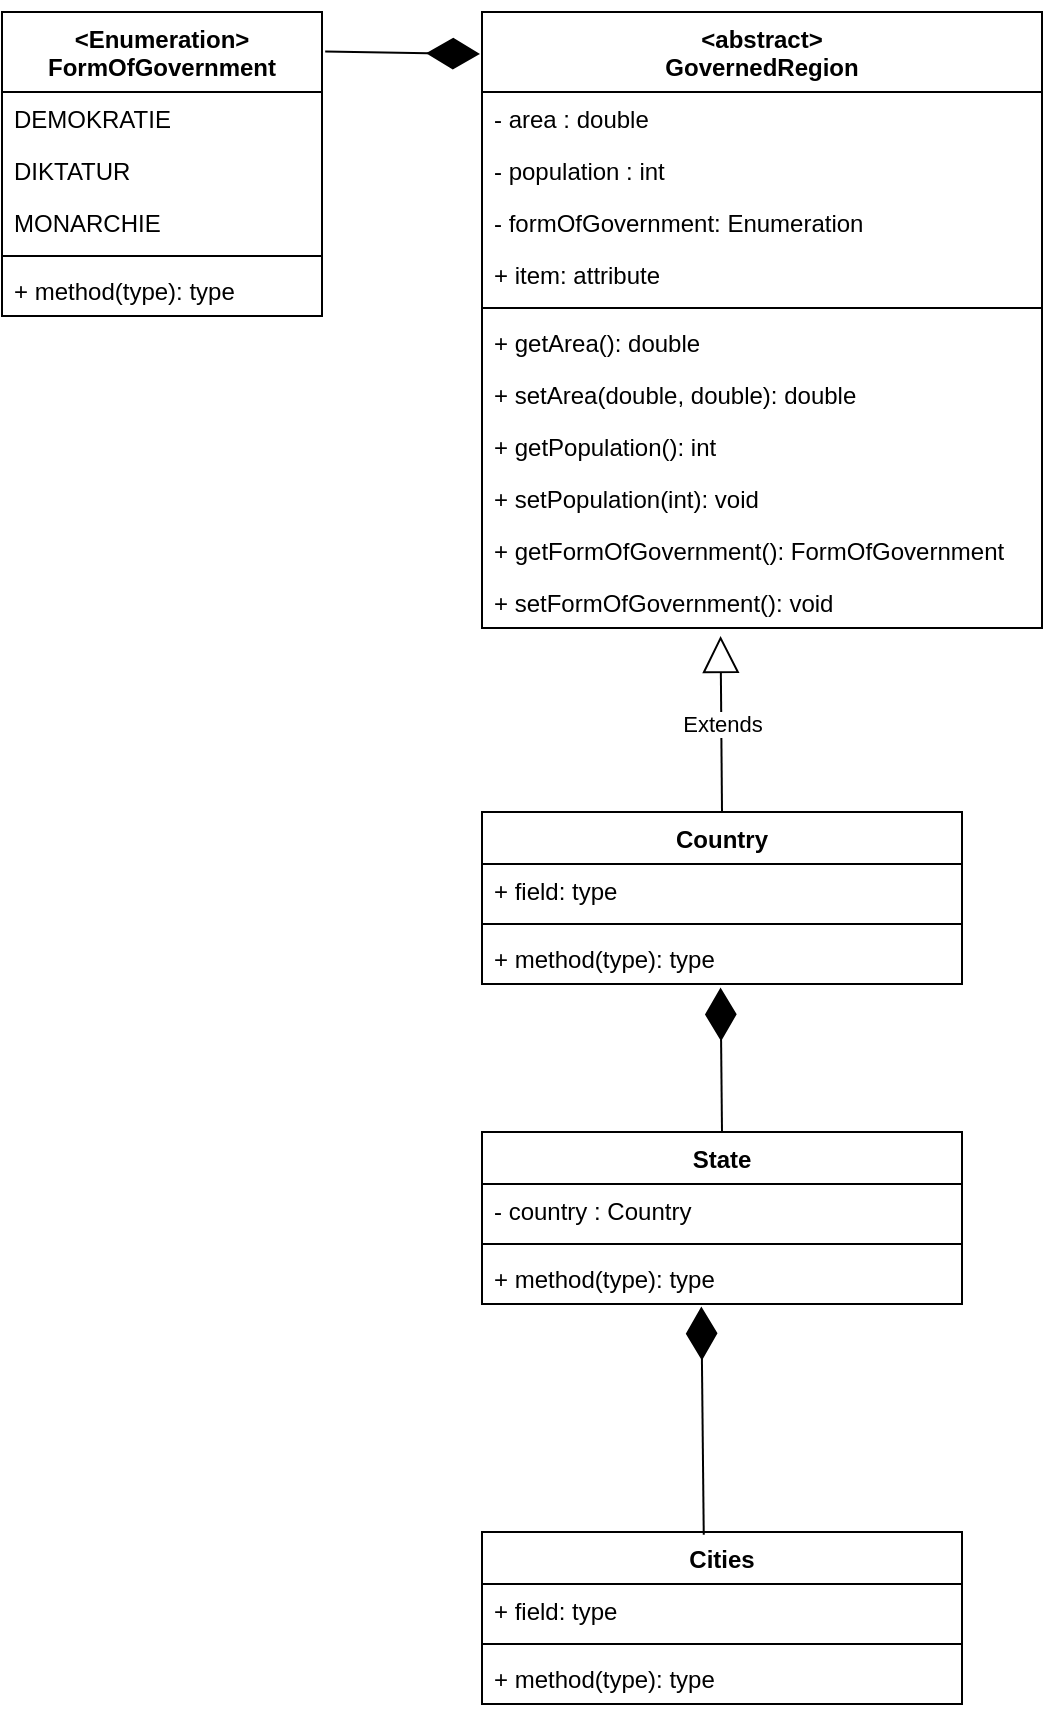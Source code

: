 <mxfile version="13.6.2" type="device"><diagram id="H8OcEpr4eDoZcg1kyvLz" name="Page-1"><mxGraphModel dx="1002" dy="581" grid="1" gridSize="10" guides="1" tooltips="1" connect="1" arrows="1" fold="1" page="1" pageScale="1" pageWidth="827" pageHeight="1169" math="0" shadow="0"><root><mxCell id="0"/><mxCell id="1" parent="0"/><mxCell id="SK5qnF1IGo1dJ5Q3ZzqB-13" value="" style="endArrow=diamondThin;endFill=1;endSize=24;html=1;exitX=1.01;exitY=0.13;exitDx=0;exitDy=0;exitPerimeter=0;" edge="1" parent="1" source="SK5qnF1IGo1dJ5Q3ZzqB-9"><mxGeometry width="160" relative="1" as="geometry"><mxPoint x="320" y="223" as="sourcePoint"/><mxPoint x="399" y="221" as="targetPoint"/></mxGeometry></mxCell><mxCell id="SK5qnF1IGo1dJ5Q3ZzqB-9" value="&lt;Enumeration&gt;&#10;FormOfGovernment&#10;" style="swimlane;fontStyle=1;align=center;verticalAlign=top;childLayout=stackLayout;horizontal=1;startSize=40;horizontalStack=0;resizeParent=1;resizeParentMax=0;resizeLast=0;collapsible=1;marginBottom=0;" vertex="1" parent="1"><mxGeometry x="160" y="200" width="160" height="152" as="geometry"/></mxCell><mxCell id="SK5qnF1IGo1dJ5Q3ZzqB-10" value="DEMOKRATIE" style="text;strokeColor=none;fillColor=none;align=left;verticalAlign=top;spacingLeft=4;spacingRight=4;overflow=hidden;rotatable=0;points=[[0,0.5],[1,0.5]];portConstraint=eastwest;" vertex="1" parent="SK5qnF1IGo1dJ5Q3ZzqB-9"><mxGeometry y="40" width="160" height="26" as="geometry"/></mxCell><mxCell id="SK5qnF1IGo1dJ5Q3ZzqB-14" value="DIKTATUR" style="text;strokeColor=none;fillColor=none;align=left;verticalAlign=top;spacingLeft=4;spacingRight=4;overflow=hidden;rotatable=0;points=[[0,0.5],[1,0.5]];portConstraint=eastwest;" vertex="1" parent="SK5qnF1IGo1dJ5Q3ZzqB-9"><mxGeometry y="66" width="160" height="26" as="geometry"/></mxCell><mxCell id="SK5qnF1IGo1dJ5Q3ZzqB-15" value="MONARCHIE" style="text;strokeColor=none;fillColor=none;align=left;verticalAlign=top;spacingLeft=4;spacingRight=4;overflow=hidden;rotatable=0;points=[[0,0.5],[1,0.5]];portConstraint=eastwest;" vertex="1" parent="SK5qnF1IGo1dJ5Q3ZzqB-9"><mxGeometry y="92" width="160" height="26" as="geometry"/></mxCell><mxCell id="SK5qnF1IGo1dJ5Q3ZzqB-11" value="" style="line;strokeWidth=1;fillColor=none;align=left;verticalAlign=middle;spacingTop=-1;spacingLeft=3;spacingRight=3;rotatable=0;labelPosition=right;points=[];portConstraint=eastwest;" vertex="1" parent="SK5qnF1IGo1dJ5Q3ZzqB-9"><mxGeometry y="118" width="160" height="8" as="geometry"/></mxCell><mxCell id="SK5qnF1IGo1dJ5Q3ZzqB-12" value="+ method(type): type" style="text;strokeColor=none;fillColor=none;align=left;verticalAlign=top;spacingLeft=4;spacingRight=4;overflow=hidden;rotatable=0;points=[[0,0.5],[1,0.5]];portConstraint=eastwest;" vertex="1" parent="SK5qnF1IGo1dJ5Q3ZzqB-9"><mxGeometry y="126" width="160" height="26" as="geometry"/></mxCell><mxCell id="SK5qnF1IGo1dJ5Q3ZzqB-17" value="&lt;abstract&gt;&#10;GovernedRegion" style="swimlane;fontStyle=1;align=center;verticalAlign=top;childLayout=stackLayout;horizontal=1;startSize=40;horizontalStack=0;resizeParent=1;resizeParentMax=0;resizeLast=0;collapsible=1;marginBottom=0;" vertex="1" parent="1"><mxGeometry x="400" y="200" width="280" height="308" as="geometry"/></mxCell><mxCell id="SK5qnF1IGo1dJ5Q3ZzqB-18" value="- area : double" style="text;strokeColor=none;fillColor=none;align=left;verticalAlign=top;spacingLeft=4;spacingRight=4;overflow=hidden;rotatable=0;points=[[0,0.5],[1,0.5]];portConstraint=eastwest;" vertex="1" parent="SK5qnF1IGo1dJ5Q3ZzqB-17"><mxGeometry y="40" width="280" height="26" as="geometry"/></mxCell><mxCell id="SK5qnF1IGo1dJ5Q3ZzqB-21" value="- population : int" style="text;strokeColor=none;fillColor=none;align=left;verticalAlign=top;spacingLeft=4;spacingRight=4;overflow=hidden;rotatable=0;points=[[0,0.5],[1,0.5]];portConstraint=eastwest;" vertex="1" parent="SK5qnF1IGo1dJ5Q3ZzqB-17"><mxGeometry y="66" width="280" height="26" as="geometry"/></mxCell><mxCell id="SK5qnF1IGo1dJ5Q3ZzqB-22" value="- formOfGovernment: Enumeration" style="text;strokeColor=none;fillColor=none;align=left;verticalAlign=top;spacingLeft=4;spacingRight=4;overflow=hidden;rotatable=0;points=[[0,0.5],[1,0.5]];portConstraint=eastwest;" vertex="1" parent="SK5qnF1IGo1dJ5Q3ZzqB-17"><mxGeometry y="92" width="280" height="26" as="geometry"/></mxCell><mxCell id="SK5qnF1IGo1dJ5Q3ZzqB-23" value="+ item: attribute" style="text;strokeColor=none;fillColor=none;align=left;verticalAlign=top;spacingLeft=4;spacingRight=4;overflow=hidden;rotatable=0;points=[[0,0.5],[1,0.5]];portConstraint=eastwest;" vertex="1" parent="SK5qnF1IGo1dJ5Q3ZzqB-17"><mxGeometry y="118" width="280" height="26" as="geometry"/></mxCell><mxCell id="SK5qnF1IGo1dJ5Q3ZzqB-19" value="" style="line;strokeWidth=1;fillColor=none;align=left;verticalAlign=middle;spacingTop=-1;spacingLeft=3;spacingRight=3;rotatable=0;labelPosition=right;points=[];portConstraint=eastwest;" vertex="1" parent="SK5qnF1IGo1dJ5Q3ZzqB-17"><mxGeometry y="144" width="280" height="8" as="geometry"/></mxCell><mxCell id="SK5qnF1IGo1dJ5Q3ZzqB-20" value="+ getArea(): double" style="text;strokeColor=none;fillColor=none;align=left;verticalAlign=top;spacingLeft=4;spacingRight=4;overflow=hidden;rotatable=0;points=[[0,0.5],[1,0.5]];portConstraint=eastwest;" vertex="1" parent="SK5qnF1IGo1dJ5Q3ZzqB-17"><mxGeometry y="152" width="280" height="26" as="geometry"/></mxCell><mxCell id="SK5qnF1IGo1dJ5Q3ZzqB-37" value="+ setArea(double, double): double" style="text;strokeColor=none;fillColor=none;align=left;verticalAlign=top;spacingLeft=4;spacingRight=4;overflow=hidden;rotatable=0;points=[[0,0.5],[1,0.5]];portConstraint=eastwest;" vertex="1" parent="SK5qnF1IGo1dJ5Q3ZzqB-17"><mxGeometry y="178" width="280" height="26" as="geometry"/></mxCell><mxCell id="SK5qnF1IGo1dJ5Q3ZzqB-35" value="+ getPopulation(): int" style="text;strokeColor=none;fillColor=none;align=left;verticalAlign=top;spacingLeft=4;spacingRight=4;overflow=hidden;rotatable=0;points=[[0,0.5],[1,0.5]];portConstraint=eastwest;" vertex="1" parent="SK5qnF1IGo1dJ5Q3ZzqB-17"><mxGeometry y="204" width="280" height="26" as="geometry"/></mxCell><mxCell id="SK5qnF1IGo1dJ5Q3ZzqB-38" value="+ setPopulation(int): void" style="text;strokeColor=none;fillColor=none;align=left;verticalAlign=top;spacingLeft=4;spacingRight=4;overflow=hidden;rotatable=0;points=[[0,0.5],[1,0.5]];portConstraint=eastwest;" vertex="1" parent="SK5qnF1IGo1dJ5Q3ZzqB-17"><mxGeometry y="230" width="280" height="26" as="geometry"/></mxCell><mxCell id="SK5qnF1IGo1dJ5Q3ZzqB-34" value="+ getFormOfGovernment(): FormOfGovernment" style="text;strokeColor=none;fillColor=none;align=left;verticalAlign=top;spacingLeft=4;spacingRight=4;overflow=hidden;rotatable=0;points=[[0,0.5],[1,0.5]];portConstraint=eastwest;" vertex="1" parent="SK5qnF1IGo1dJ5Q3ZzqB-17"><mxGeometry y="256" width="280" height="26" as="geometry"/></mxCell><mxCell id="SK5qnF1IGo1dJ5Q3ZzqB-39" value="+ setFormOfGovernment(): void" style="text;strokeColor=none;fillColor=none;align=left;verticalAlign=top;spacingLeft=4;spacingRight=4;overflow=hidden;rotatable=0;points=[[0,0.5],[1,0.5]];portConstraint=eastwest;" vertex="1" parent="SK5qnF1IGo1dJ5Q3ZzqB-17"><mxGeometry y="282" width="280" height="26" as="geometry"/></mxCell><mxCell id="SK5qnF1IGo1dJ5Q3ZzqB-28" value="Extends" style="endArrow=block;endSize=16;endFill=0;html=1;exitX=0.5;exitY=0;exitDx=0;exitDy=0;entryX=0.426;entryY=1.152;entryDx=0;entryDy=0;entryPerimeter=0;" edge="1" parent="1" source="SK5qnF1IGo1dJ5Q3ZzqB-24" target="SK5qnF1IGo1dJ5Q3ZzqB-39"><mxGeometry width="160" relative="1" as="geometry"><mxPoint x="270" y="290" as="sourcePoint"/><mxPoint x="519" y="540" as="targetPoint"/></mxGeometry></mxCell><mxCell id="SK5qnF1IGo1dJ5Q3ZzqB-29" value="" style="endArrow=diamondThin;endFill=1;endSize=24;html=1;entryX=0.497;entryY=1.066;entryDx=0;entryDy=0;entryPerimeter=0;exitX=0.5;exitY=0;exitDx=0;exitDy=0;" edge="1" parent="1" source="SK5qnF1IGo1dJ5Q3ZzqB-30" target="SK5qnF1IGo1dJ5Q3ZzqB-27"><mxGeometry width="160" relative="1" as="geometry"><mxPoint x="280" y="750" as="sourcePoint"/><mxPoint x="440" y="750" as="targetPoint"/></mxGeometry></mxCell><mxCell id="SK5qnF1IGo1dJ5Q3ZzqB-24" value="Country" style="swimlane;fontStyle=1;align=center;verticalAlign=top;childLayout=stackLayout;horizontal=1;startSize=26;horizontalStack=0;resizeParent=1;resizeParentMax=0;resizeLast=0;collapsible=1;marginBottom=0;" vertex="1" parent="1"><mxGeometry x="400" y="600" width="240" height="86" as="geometry"/></mxCell><mxCell id="SK5qnF1IGo1dJ5Q3ZzqB-25" value="+ field: type" style="text;strokeColor=none;fillColor=none;align=left;verticalAlign=top;spacingLeft=4;spacingRight=4;overflow=hidden;rotatable=0;points=[[0,0.5],[1,0.5]];portConstraint=eastwest;" vertex="1" parent="SK5qnF1IGo1dJ5Q3ZzqB-24"><mxGeometry y="26" width="240" height="26" as="geometry"/></mxCell><mxCell id="SK5qnF1IGo1dJ5Q3ZzqB-26" value="" style="line;strokeWidth=1;fillColor=none;align=left;verticalAlign=middle;spacingTop=-1;spacingLeft=3;spacingRight=3;rotatable=0;labelPosition=right;points=[];portConstraint=eastwest;" vertex="1" parent="SK5qnF1IGo1dJ5Q3ZzqB-24"><mxGeometry y="52" width="240" height="8" as="geometry"/></mxCell><mxCell id="SK5qnF1IGo1dJ5Q3ZzqB-27" value="+ method(type): type" style="text;strokeColor=none;fillColor=none;align=left;verticalAlign=top;spacingLeft=4;spacingRight=4;overflow=hidden;rotatable=0;points=[[0,0.5],[1,0.5]];portConstraint=eastwest;" vertex="1" parent="SK5qnF1IGo1dJ5Q3ZzqB-24"><mxGeometry y="60" width="240" height="26" as="geometry"/></mxCell><mxCell id="SK5qnF1IGo1dJ5Q3ZzqB-30" value="State" style="swimlane;fontStyle=1;align=center;verticalAlign=top;childLayout=stackLayout;horizontal=1;startSize=26;horizontalStack=0;resizeParent=1;resizeParentMax=0;resizeLast=0;collapsible=1;marginBottom=0;" vertex="1" parent="1"><mxGeometry x="400" y="760" width="240" height="86" as="geometry"/></mxCell><mxCell id="SK5qnF1IGo1dJ5Q3ZzqB-31" value="- country : Country" style="text;strokeColor=none;fillColor=none;align=left;verticalAlign=top;spacingLeft=4;spacingRight=4;overflow=hidden;rotatable=0;points=[[0,0.5],[1,0.5]];portConstraint=eastwest;" vertex="1" parent="SK5qnF1IGo1dJ5Q3ZzqB-30"><mxGeometry y="26" width="240" height="26" as="geometry"/></mxCell><mxCell id="SK5qnF1IGo1dJ5Q3ZzqB-32" value="" style="line;strokeWidth=1;fillColor=none;align=left;verticalAlign=middle;spacingTop=-1;spacingLeft=3;spacingRight=3;rotatable=0;labelPosition=right;points=[];portConstraint=eastwest;" vertex="1" parent="SK5qnF1IGo1dJ5Q3ZzqB-30"><mxGeometry y="52" width="240" height="8" as="geometry"/></mxCell><mxCell id="SK5qnF1IGo1dJ5Q3ZzqB-33" value="+ method(type): type" style="text;strokeColor=none;fillColor=none;align=left;verticalAlign=top;spacingLeft=4;spacingRight=4;overflow=hidden;rotatable=0;points=[[0,0.5],[1,0.5]];portConstraint=eastwest;" vertex="1" parent="SK5qnF1IGo1dJ5Q3ZzqB-30"><mxGeometry y="60" width="240" height="26" as="geometry"/></mxCell><mxCell id="SK5qnF1IGo1dJ5Q3ZzqB-40" value="Cities" style="swimlane;fontStyle=1;align=center;verticalAlign=top;childLayout=stackLayout;horizontal=1;startSize=26;horizontalStack=0;resizeParent=1;resizeParentMax=0;resizeLast=0;collapsible=1;marginBottom=0;" vertex="1" parent="1"><mxGeometry x="400" y="960" width="240" height="86" as="geometry"/></mxCell><mxCell id="SK5qnF1IGo1dJ5Q3ZzqB-41" value="+ field: type" style="text;strokeColor=none;fillColor=none;align=left;verticalAlign=top;spacingLeft=4;spacingRight=4;overflow=hidden;rotatable=0;points=[[0,0.5],[1,0.5]];portConstraint=eastwest;" vertex="1" parent="SK5qnF1IGo1dJ5Q3ZzqB-40"><mxGeometry y="26" width="240" height="26" as="geometry"/></mxCell><mxCell id="SK5qnF1IGo1dJ5Q3ZzqB-42" value="" style="line;strokeWidth=1;fillColor=none;align=left;verticalAlign=middle;spacingTop=-1;spacingLeft=3;spacingRight=3;rotatable=0;labelPosition=right;points=[];portConstraint=eastwest;" vertex="1" parent="SK5qnF1IGo1dJ5Q3ZzqB-40"><mxGeometry y="52" width="240" height="8" as="geometry"/></mxCell><mxCell id="SK5qnF1IGo1dJ5Q3ZzqB-43" value="+ method(type): type" style="text;strokeColor=none;fillColor=none;align=left;verticalAlign=top;spacingLeft=4;spacingRight=4;overflow=hidden;rotatable=0;points=[[0,0.5],[1,0.5]];portConstraint=eastwest;" vertex="1" parent="SK5qnF1IGo1dJ5Q3ZzqB-40"><mxGeometry y="60" width="240" height="26" as="geometry"/></mxCell><mxCell id="SK5qnF1IGo1dJ5Q3ZzqB-44" value="" style="endArrow=diamondThin;endFill=1;endSize=24;html=1;entryX=0.457;entryY=1.048;entryDx=0;entryDy=0;entryPerimeter=0;exitX=0.462;exitY=0.016;exitDx=0;exitDy=0;exitPerimeter=0;" edge="1" parent="1" source="SK5qnF1IGo1dJ5Q3ZzqB-40" target="SK5qnF1IGo1dJ5Q3ZzqB-33"><mxGeometry width="160" relative="1" as="geometry"><mxPoint x="530" y="770" as="sourcePoint"/><mxPoint x="529.28" y="697.716" as="targetPoint"/></mxGeometry></mxCell></root></mxGraphModel></diagram></mxfile>